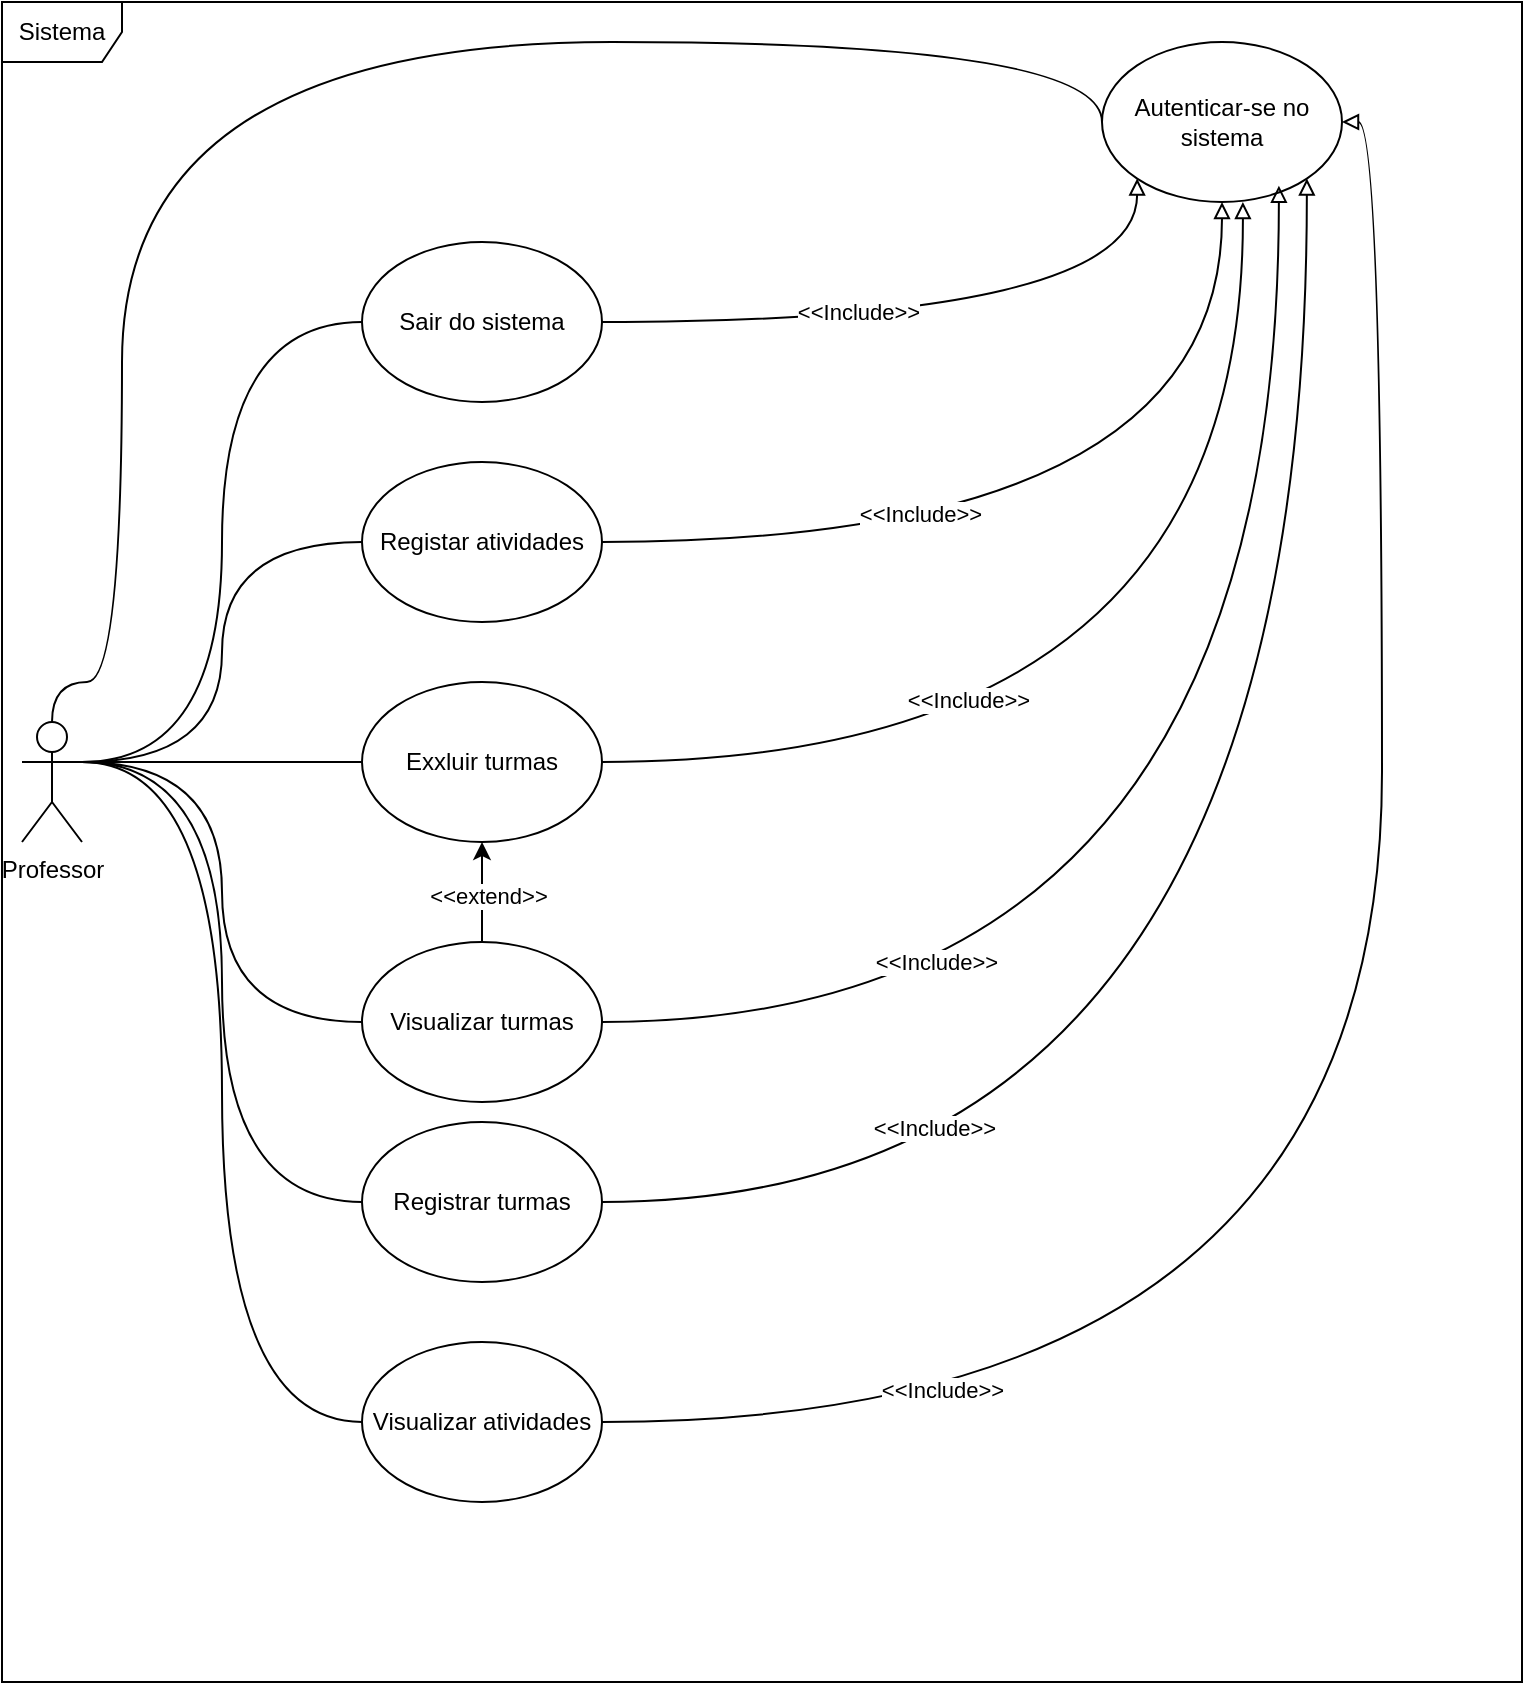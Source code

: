 <mxfile version="24.7.16" pages="2">
  <diagram name="Casos de uso" id="QXIYZVF9Hkq00nd-GABW">
    <mxGraphModel grid="1" page="1" gridSize="10" guides="1" tooltips="1" connect="1" arrows="1" fold="1" pageScale="1" pageWidth="827" pageHeight="1169" math="0" shadow="0">
      <root>
        <mxCell id="0" />
        <mxCell id="1" parent="0" />
        <mxCell id="lX8eEGAsOyRoofIrsTdr-1" value="Sistema" style="shape=umlFrame;whiteSpace=wrap;html=1;pointerEvents=0;" vertex="1" parent="1">
          <mxGeometry x="10" y="130" width="760" height="840" as="geometry" />
        </mxCell>
        <mxCell id="lX8eEGAsOyRoofIrsTdr-10" style="rounded=0;orthogonalLoop=1;jettySize=auto;html=1;exitX=0.5;exitY=0;exitDx=0;exitDy=0;exitPerimeter=0;entryX=0;entryY=0.5;entryDx=0;entryDy=0;endArrow=none;endFill=0;edgeStyle=orthogonalEdgeStyle;curved=1;" edge="1" parent="1" source="lX8eEGAsOyRoofIrsTdr-2" target="lX8eEGAsOyRoofIrsTdr-3">
          <mxGeometry relative="1" as="geometry">
            <mxPoint x="40" y="470" as="sourcePoint" />
            <mxPoint x="550" y="150" as="targetPoint" />
            <Array as="points">
              <mxPoint x="35" y="470" />
              <mxPoint x="70" y="470" />
              <mxPoint x="70" y="150" />
              <mxPoint x="560" y="150" />
            </Array>
          </mxGeometry>
        </mxCell>
        <mxCell id="lX8eEGAsOyRoofIrsTdr-11" style="edgeStyle=orthogonalEdgeStyle;rounded=0;orthogonalLoop=1;jettySize=auto;html=1;exitX=1;exitY=0.333;exitDx=0;exitDy=0;exitPerimeter=0;entryX=0;entryY=0.5;entryDx=0;entryDy=0;endArrow=none;endFill=0;curved=1;" edge="1" parent="1" source="lX8eEGAsOyRoofIrsTdr-2" target="lX8eEGAsOyRoofIrsTdr-4">
          <mxGeometry relative="1" as="geometry" />
        </mxCell>
        <mxCell id="lX8eEGAsOyRoofIrsTdr-12" style="edgeStyle=orthogonalEdgeStyle;rounded=0;orthogonalLoop=1;jettySize=auto;html=1;exitX=1;exitY=0.333;exitDx=0;exitDy=0;exitPerimeter=0;entryX=0;entryY=0.5;entryDx=0;entryDy=0;endArrow=none;endFill=0;curved=1;" edge="1" parent="1" source="lX8eEGAsOyRoofIrsTdr-2" target="lX8eEGAsOyRoofIrsTdr-5">
          <mxGeometry relative="1" as="geometry" />
        </mxCell>
        <mxCell id="lX8eEGAsOyRoofIrsTdr-13" style="edgeStyle=orthogonalEdgeStyle;rounded=0;orthogonalLoop=1;jettySize=auto;html=1;exitX=1;exitY=0.333;exitDx=0;exitDy=0;exitPerimeter=0;entryX=0;entryY=0.5;entryDx=0;entryDy=0;endArrow=none;endFill=0;curved=1;" edge="1" parent="1" source="lX8eEGAsOyRoofIrsTdr-2" target="lX8eEGAsOyRoofIrsTdr-6">
          <mxGeometry relative="1" as="geometry" />
        </mxCell>
        <mxCell id="lX8eEGAsOyRoofIrsTdr-14" style="edgeStyle=orthogonalEdgeStyle;rounded=0;orthogonalLoop=1;jettySize=auto;html=1;exitX=1;exitY=0.333;exitDx=0;exitDy=0;exitPerimeter=0;entryX=0;entryY=0.5;entryDx=0;entryDy=0;endArrow=none;endFill=0;curved=1;" edge="1" parent="1" source="lX8eEGAsOyRoofIrsTdr-2" target="lX8eEGAsOyRoofIrsTdr-7">
          <mxGeometry relative="1" as="geometry" />
        </mxCell>
        <mxCell id="lX8eEGAsOyRoofIrsTdr-15" style="edgeStyle=orthogonalEdgeStyle;rounded=0;orthogonalLoop=1;jettySize=auto;html=1;exitX=1;exitY=0.333;exitDx=0;exitDy=0;exitPerimeter=0;entryX=0;entryY=0.5;entryDx=0;entryDy=0;endArrow=none;endFill=0;curved=1;" edge="1" parent="1" source="lX8eEGAsOyRoofIrsTdr-2" target="lX8eEGAsOyRoofIrsTdr-8">
          <mxGeometry relative="1" as="geometry" />
        </mxCell>
        <mxCell id="lX8eEGAsOyRoofIrsTdr-16" style="edgeStyle=orthogonalEdgeStyle;rounded=0;orthogonalLoop=1;jettySize=auto;html=1;exitX=1;exitY=0.333;exitDx=0;exitDy=0;exitPerimeter=0;entryX=0;entryY=0.5;entryDx=0;entryDy=0;endArrow=none;endFill=0;curved=1;" edge="1" parent="1" source="lX8eEGAsOyRoofIrsTdr-2" target="lX8eEGAsOyRoofIrsTdr-9">
          <mxGeometry relative="1" as="geometry" />
        </mxCell>
        <mxCell id="lX8eEGAsOyRoofIrsTdr-2" value="Professor" style="shape=umlActor;verticalLabelPosition=bottom;verticalAlign=top;html=1;outlineConnect=0;" vertex="1" parent="1">
          <mxGeometry x="20" y="490" width="30" height="60" as="geometry" />
        </mxCell>
        <mxCell id="lX8eEGAsOyRoofIrsTdr-3" value="Autenticar-se no sistema" style="ellipse;whiteSpace=wrap;html=1;" vertex="1" parent="1">
          <mxGeometry x="560" y="150" width="120" height="80" as="geometry" />
        </mxCell>
        <mxCell id="lX8eEGAsOyRoofIrsTdr-17" style="edgeStyle=orthogonalEdgeStyle;rounded=0;orthogonalLoop=1;jettySize=auto;html=1;exitX=1;exitY=0.5;exitDx=0;exitDy=0;entryX=0;entryY=1;entryDx=0;entryDy=0;endArrow=block;endFill=0;curved=1;" edge="1" parent="1" source="lX8eEGAsOyRoofIrsTdr-4" target="lX8eEGAsOyRoofIrsTdr-3">
          <mxGeometry relative="1" as="geometry" />
        </mxCell>
        <mxCell id="lX8eEGAsOyRoofIrsTdr-42" value="&amp;lt;&amp;lt;Include&amp;gt;&amp;gt;" style="edgeLabel;html=1;align=center;verticalAlign=middle;resizable=0;points=[];" connectable="0" vertex="1" parent="lX8eEGAsOyRoofIrsTdr-17">
          <mxGeometry x="-0.246" y="5" relative="1" as="geometry">
            <mxPoint as="offset" />
          </mxGeometry>
        </mxCell>
        <mxCell id="lX8eEGAsOyRoofIrsTdr-4" value="Sair do sistema" style="ellipse;whiteSpace=wrap;html=1;" vertex="1" parent="1">
          <mxGeometry x="190" y="250" width="120" height="80" as="geometry" />
        </mxCell>
        <mxCell id="lX8eEGAsOyRoofIrsTdr-5" value="Registar atividades" style="ellipse;whiteSpace=wrap;html=1;" vertex="1" parent="1">
          <mxGeometry x="190" y="360" width="120" height="80" as="geometry" />
        </mxCell>
        <mxCell id="lX8eEGAsOyRoofIrsTdr-6" value="Exxluir turmas" style="ellipse;whiteSpace=wrap;html=1;" vertex="1" parent="1">
          <mxGeometry x="190" y="470" width="120" height="80" as="geometry" />
        </mxCell>
        <mxCell id="lX8eEGAsOyRoofIrsTdr-48" style="edgeStyle=orthogonalEdgeStyle;rounded=0;orthogonalLoop=1;jettySize=auto;html=1;exitX=0.5;exitY=0;exitDx=0;exitDy=0;entryX=0.5;entryY=1;entryDx=0;entryDy=0;curved=1;" edge="1" parent="1" source="lX8eEGAsOyRoofIrsTdr-7" target="lX8eEGAsOyRoofIrsTdr-6">
          <mxGeometry relative="1" as="geometry" />
        </mxCell>
        <mxCell id="lX8eEGAsOyRoofIrsTdr-49" value="&amp;lt;&amp;lt;extend&amp;gt;&amp;gt;" style="edgeLabel;html=1;align=center;verticalAlign=middle;resizable=0;points=[];" connectable="0" vertex="1" parent="lX8eEGAsOyRoofIrsTdr-48">
          <mxGeometry x="-0.083" y="-3" relative="1" as="geometry">
            <mxPoint as="offset" />
          </mxGeometry>
        </mxCell>
        <mxCell id="lX8eEGAsOyRoofIrsTdr-7" value="Visualizar turmas" style="ellipse;whiteSpace=wrap;html=1;" vertex="1" parent="1">
          <mxGeometry x="190" y="600" width="120" height="80" as="geometry" />
        </mxCell>
        <mxCell id="lX8eEGAsOyRoofIrsTdr-8" value="Registrar turmas" style="ellipse;whiteSpace=wrap;html=1;" vertex="1" parent="1">
          <mxGeometry x="190" y="690" width="120" height="80" as="geometry" />
        </mxCell>
        <mxCell id="lX8eEGAsOyRoofIrsTdr-9" value="Visualizar atividades" style="ellipse;whiteSpace=wrap;html=1;" vertex="1" parent="1">
          <mxGeometry x="190" y="800" width="120" height="80" as="geometry" />
        </mxCell>
        <mxCell id="lX8eEGAsOyRoofIrsTdr-19" style="edgeStyle=orthogonalEdgeStyle;rounded=0;orthogonalLoop=1;jettySize=auto;html=1;exitX=1;exitY=0.5;exitDx=0;exitDy=0;entryX=0.5;entryY=1;entryDx=0;entryDy=0;endArrow=block;endFill=0;curved=1;" edge="1" parent="1" source="lX8eEGAsOyRoofIrsTdr-5" target="lX8eEGAsOyRoofIrsTdr-3">
          <mxGeometry relative="1" as="geometry">
            <mxPoint x="320" y="402" as="sourcePoint" />
            <mxPoint x="588" y="330" as="targetPoint" />
          </mxGeometry>
        </mxCell>
        <mxCell id="lX8eEGAsOyRoofIrsTdr-43" value="&amp;lt;&amp;lt;Include&amp;gt;&amp;gt;" style="edgeLabel;html=1;align=center;verticalAlign=middle;resizable=0;points=[];" connectable="0" vertex="1" parent="lX8eEGAsOyRoofIrsTdr-19">
          <mxGeometry x="-0.337" y="14" relative="1" as="geometry">
            <mxPoint as="offset" />
          </mxGeometry>
        </mxCell>
        <mxCell id="lX8eEGAsOyRoofIrsTdr-34" style="edgeStyle=orthogonalEdgeStyle;rounded=0;orthogonalLoop=1;jettySize=auto;html=1;exitX=1;exitY=0.5;exitDx=0;exitDy=0;entryX=0.337;entryY=0.988;entryDx=0;entryDy=0;endArrow=block;endFill=0;entryPerimeter=0;curved=1;" edge="1" parent="1" source="lX8eEGAsOyRoofIrsTdr-6">
          <mxGeometry relative="1" as="geometry">
            <mxPoint x="340" y="510.96" as="sourcePoint" />
            <mxPoint x="630.44" y="230.0" as="targetPoint" />
          </mxGeometry>
        </mxCell>
        <mxCell id="lX8eEGAsOyRoofIrsTdr-44" value="&amp;lt;&amp;lt;Include&amp;gt;&amp;gt;" style="edgeLabel;html=1;align=center;verticalAlign=middle;resizable=0;points=[];" connectable="0" vertex="1" parent="lX8eEGAsOyRoofIrsTdr-34">
          <mxGeometry x="-0.392" y="31" relative="1" as="geometry">
            <mxPoint as="offset" />
          </mxGeometry>
        </mxCell>
        <mxCell id="lX8eEGAsOyRoofIrsTdr-36" style="edgeStyle=orthogonalEdgeStyle;rounded=0;orthogonalLoop=1;jettySize=auto;html=1;exitX=1;exitY=0.5;exitDx=0;exitDy=0;entryX=0.737;entryY=0.898;entryDx=0;entryDy=0;endArrow=block;endFill=0;entryPerimeter=0;curved=1;" edge="1" parent="1" source="lX8eEGAsOyRoofIrsTdr-7" target="lX8eEGAsOyRoofIrsTdr-3">
          <mxGeometry relative="1" as="geometry">
            <mxPoint x="340" y="632" as="sourcePoint" />
            <mxPoint x="692" y="340" as="targetPoint" />
          </mxGeometry>
        </mxCell>
        <mxCell id="lX8eEGAsOyRoofIrsTdr-45" value="&amp;lt;&amp;lt;Include&amp;gt;&amp;gt;" style="edgeLabel;html=1;align=center;verticalAlign=middle;resizable=0;points=[];" connectable="0" vertex="1" parent="lX8eEGAsOyRoofIrsTdr-36">
          <mxGeometry x="-0.56" y="30" relative="1" as="geometry">
            <mxPoint as="offset" />
          </mxGeometry>
        </mxCell>
        <mxCell id="lX8eEGAsOyRoofIrsTdr-38" style="edgeStyle=orthogonalEdgeStyle;rounded=0;orthogonalLoop=1;jettySize=auto;html=1;exitX=1;exitY=0.5;exitDx=0;exitDy=0;entryX=1;entryY=1;entryDx=0;entryDy=0;endArrow=block;endFill=0;curved=1;" edge="1" parent="1" source="lX8eEGAsOyRoofIrsTdr-8" target="lX8eEGAsOyRoofIrsTdr-3">
          <mxGeometry relative="1" as="geometry">
            <mxPoint x="430" y="769.5" as="sourcePoint" />
            <mxPoint x="767" y="380.5" as="targetPoint" />
          </mxGeometry>
        </mxCell>
        <mxCell id="lX8eEGAsOyRoofIrsTdr-46" value="&amp;lt;&amp;lt;Include&amp;gt;&amp;gt;" style="edgeLabel;html=1;align=center;verticalAlign=middle;resizable=0;points=[];" connectable="0" vertex="1" parent="lX8eEGAsOyRoofIrsTdr-38">
          <mxGeometry x="-0.617" y="37" relative="1" as="geometry">
            <mxPoint as="offset" />
          </mxGeometry>
        </mxCell>
        <mxCell id="lX8eEGAsOyRoofIrsTdr-40" style="edgeStyle=orthogonalEdgeStyle;rounded=0;orthogonalLoop=1;jettySize=auto;html=1;exitX=1;exitY=0.5;exitDx=0;exitDy=0;entryX=1;entryY=0.5;entryDx=0;entryDy=0;endArrow=block;endFill=0;curved=1;" edge="1" parent="1" source="lX8eEGAsOyRoofIrsTdr-9" target="lX8eEGAsOyRoofIrsTdr-3">
          <mxGeometry relative="1" as="geometry">
            <mxPoint x="350.0" y="866.68" as="sourcePoint" />
            <mxPoint x="714.84" y="233.32" as="targetPoint" />
          </mxGeometry>
        </mxCell>
        <mxCell id="lX8eEGAsOyRoofIrsTdr-47" value="&amp;lt;&amp;lt;Include&amp;gt;&amp;gt;" style="edgeLabel;html=1;align=center;verticalAlign=middle;resizable=0;points=[];" connectable="0" vertex="1" parent="lX8eEGAsOyRoofIrsTdr-40">
          <mxGeometry x="-0.68" y="16" relative="1" as="geometry">
            <mxPoint as="offset" />
          </mxGeometry>
        </mxCell>
      </root>
    </mxGraphModel>
  </diagram>
  <diagram id="TjE5rnprDNeCwCwbcVgg" name="Diagrama de entidade">
    <mxGraphModel grid="1" page="1" gridSize="10" guides="1" tooltips="1" connect="1" arrows="1" fold="1" pageScale="1" pageWidth="827" pageHeight="1169" math="0" shadow="0">
      <root>
        <mxCell id="0" />
        <mxCell id="1" parent="0" />
        <mxCell id="8u6lcGxneMCtD3ysOt5i-1" value="Professor" style="shape=table;startSize=30;container=1;collapsible=1;childLayout=tableLayout;fixedRows=1;rowLines=0;fontStyle=1;align=center;resizeLast=1;html=1;" vertex="1" parent="1">
          <mxGeometry y="35" width="180" height="150" as="geometry" />
        </mxCell>
        <mxCell id="8u6lcGxneMCtD3ysOt5i-2" value="" style="shape=tableRow;horizontal=0;startSize=0;swimlaneHead=0;swimlaneBody=0;fillColor=none;collapsible=0;dropTarget=0;points=[[0,0.5],[1,0.5]];portConstraint=eastwest;top=0;left=0;right=0;bottom=1;" vertex="1" parent="8u6lcGxneMCtD3ysOt5i-1">
          <mxGeometry y="30" width="180" height="30" as="geometry" />
        </mxCell>
        <mxCell id="8u6lcGxneMCtD3ysOt5i-3" value="PK" style="shape=partialRectangle;connectable=0;fillColor=none;top=0;left=0;bottom=0;right=0;fontStyle=1;overflow=hidden;whiteSpace=wrap;html=1;" vertex="1" parent="8u6lcGxneMCtD3ysOt5i-2">
          <mxGeometry width="30" height="30" as="geometry">
            <mxRectangle width="30" height="30" as="alternateBounds" />
          </mxGeometry>
        </mxCell>
        <mxCell id="8u6lcGxneMCtD3ysOt5i-4" value="ProfessorId: INT" style="shape=partialRectangle;connectable=0;fillColor=none;top=0;left=0;bottom=0;right=0;align=left;spacingLeft=6;fontStyle=5;overflow=hidden;whiteSpace=wrap;html=1;" vertex="1" parent="8u6lcGxneMCtD3ysOt5i-2">
          <mxGeometry x="30" width="150" height="30" as="geometry">
            <mxRectangle width="150" height="30" as="alternateBounds" />
          </mxGeometry>
        </mxCell>
        <mxCell id="8u6lcGxneMCtD3ysOt5i-5" value="" style="shape=tableRow;horizontal=0;startSize=0;swimlaneHead=0;swimlaneBody=0;fillColor=none;collapsible=0;dropTarget=0;points=[[0,0.5],[1,0.5]];portConstraint=eastwest;top=0;left=0;right=0;bottom=0;" vertex="1" parent="8u6lcGxneMCtD3ysOt5i-1">
          <mxGeometry y="60" width="180" height="30" as="geometry" />
        </mxCell>
        <mxCell id="8u6lcGxneMCtD3ysOt5i-6" value="" style="shape=partialRectangle;connectable=0;fillColor=none;top=0;left=0;bottom=0;right=0;editable=1;overflow=hidden;whiteSpace=wrap;html=1;" vertex="1" parent="8u6lcGxneMCtD3ysOt5i-5">
          <mxGeometry width="30" height="30" as="geometry">
            <mxRectangle width="30" height="30" as="alternateBounds" />
          </mxGeometry>
        </mxCell>
        <mxCell id="8u6lcGxneMCtD3ysOt5i-7" value="nome: VARCHAR(255)" style="shape=partialRectangle;connectable=0;fillColor=none;top=0;left=0;bottom=0;right=0;align=left;spacingLeft=6;overflow=hidden;whiteSpace=wrap;html=1;" vertex="1" parent="8u6lcGxneMCtD3ysOt5i-5">
          <mxGeometry x="30" width="150" height="30" as="geometry">
            <mxRectangle width="150" height="30" as="alternateBounds" />
          </mxGeometry>
        </mxCell>
        <mxCell id="8u6lcGxneMCtD3ysOt5i-8" value="" style="shape=tableRow;horizontal=0;startSize=0;swimlaneHead=0;swimlaneBody=0;fillColor=none;collapsible=0;dropTarget=0;points=[[0,0.5],[1,0.5]];portConstraint=eastwest;top=0;left=0;right=0;bottom=0;" vertex="1" parent="8u6lcGxneMCtD3ysOt5i-1">
          <mxGeometry y="90" width="180" height="30" as="geometry" />
        </mxCell>
        <mxCell id="8u6lcGxneMCtD3ysOt5i-9" value="" style="shape=partialRectangle;connectable=0;fillColor=none;top=0;left=0;bottom=0;right=0;editable=1;overflow=hidden;whiteSpace=wrap;html=1;" vertex="1" parent="8u6lcGxneMCtD3ysOt5i-8">
          <mxGeometry width="30" height="30" as="geometry">
            <mxRectangle width="30" height="30" as="alternateBounds" />
          </mxGeometry>
        </mxCell>
        <mxCell id="8u6lcGxneMCtD3ysOt5i-10" value="email: VARCHAR(255)" style="shape=partialRectangle;connectable=0;fillColor=none;top=0;left=0;bottom=0;right=0;align=left;spacingLeft=6;overflow=hidden;whiteSpace=wrap;html=1;" vertex="1" parent="8u6lcGxneMCtD3ysOt5i-8">
          <mxGeometry x="30" width="150" height="30" as="geometry">
            <mxRectangle width="150" height="30" as="alternateBounds" />
          </mxGeometry>
        </mxCell>
        <mxCell id="8u6lcGxneMCtD3ysOt5i-11" value="" style="shape=tableRow;horizontal=0;startSize=0;swimlaneHead=0;swimlaneBody=0;fillColor=none;collapsible=0;dropTarget=0;points=[[0,0.5],[1,0.5]];portConstraint=eastwest;top=0;left=0;right=0;bottom=0;" vertex="1" parent="8u6lcGxneMCtD3ysOt5i-1">
          <mxGeometry y="120" width="180" height="30" as="geometry" />
        </mxCell>
        <mxCell id="8u6lcGxneMCtD3ysOt5i-12" value="" style="shape=partialRectangle;connectable=0;fillColor=none;top=0;left=0;bottom=0;right=0;editable=1;overflow=hidden;whiteSpace=wrap;html=1;" vertex="1" parent="8u6lcGxneMCtD3ysOt5i-11">
          <mxGeometry width="30" height="30" as="geometry">
            <mxRectangle width="30" height="30" as="alternateBounds" />
          </mxGeometry>
        </mxCell>
        <mxCell id="8u6lcGxneMCtD3ysOt5i-13" value="senha: VARCHAR(255)" style="shape=partialRectangle;connectable=0;fillColor=none;top=0;left=0;bottom=0;right=0;align=left;spacingLeft=6;overflow=hidden;whiteSpace=wrap;html=1;" vertex="1" parent="8u6lcGxneMCtD3ysOt5i-11">
          <mxGeometry x="30" width="150" height="30" as="geometry">
            <mxRectangle width="150" height="30" as="alternateBounds" />
          </mxGeometry>
        </mxCell>
        <mxCell id="8u6lcGxneMCtD3ysOt5i-14" value="Turma" style="shape=table;startSize=30;container=1;collapsible=1;childLayout=tableLayout;fixedRows=1;rowLines=0;fontStyle=1;align=center;resizeLast=1;html=1;whiteSpace=wrap;" vertex="1" parent="1">
          <mxGeometry x="290" y="35" width="220" height="120" as="geometry" />
        </mxCell>
        <mxCell id="8u6lcGxneMCtD3ysOt5i-15" value="" style="shape=tableRow;horizontal=0;startSize=0;swimlaneHead=0;swimlaneBody=0;fillColor=none;collapsible=0;dropTarget=0;points=[[0,0.5],[1,0.5]];portConstraint=eastwest;top=0;left=0;right=0;bottom=0;html=1;" vertex="1" parent="8u6lcGxneMCtD3ysOt5i-14">
          <mxGeometry y="30" width="220" height="30" as="geometry" />
        </mxCell>
        <mxCell id="8u6lcGxneMCtD3ysOt5i-16" value="PK" style="shape=partialRectangle;connectable=0;fillColor=none;top=0;left=0;bottom=0;right=0;fontStyle=1;overflow=hidden;html=1;whiteSpace=wrap;" vertex="1" parent="8u6lcGxneMCtD3ysOt5i-15">
          <mxGeometry width="60" height="30" as="geometry">
            <mxRectangle width="60" height="30" as="alternateBounds" />
          </mxGeometry>
        </mxCell>
        <mxCell id="8u6lcGxneMCtD3ysOt5i-17" value="TurmaId: INT" style="shape=partialRectangle;connectable=0;fillColor=none;top=0;left=0;bottom=0;right=0;align=left;spacingLeft=6;fontStyle=5;overflow=hidden;html=1;whiteSpace=wrap;" vertex="1" parent="8u6lcGxneMCtD3ysOt5i-15">
          <mxGeometry x="60" width="160" height="30" as="geometry">
            <mxRectangle width="160" height="30" as="alternateBounds" />
          </mxGeometry>
        </mxCell>
        <mxCell id="8u6lcGxneMCtD3ysOt5i-18" value="" style="shape=tableRow;horizontal=0;startSize=0;swimlaneHead=0;swimlaneBody=0;fillColor=none;collapsible=0;dropTarget=0;points=[[0,0.5],[1,0.5]];portConstraint=eastwest;top=0;left=0;right=0;bottom=1;html=1;" vertex="1" parent="8u6lcGxneMCtD3ysOt5i-14">
          <mxGeometry y="60" width="220" height="30" as="geometry" />
        </mxCell>
        <mxCell id="8u6lcGxneMCtD3ysOt5i-19" value="FK" style="shape=partialRectangle;connectable=0;fillColor=none;top=0;left=0;bottom=0;right=0;fontStyle=1;overflow=hidden;html=1;whiteSpace=wrap;" vertex="1" parent="8u6lcGxneMCtD3ysOt5i-18">
          <mxGeometry width="60" height="30" as="geometry">
            <mxRectangle width="60" height="30" as="alternateBounds" />
          </mxGeometry>
        </mxCell>
        <mxCell id="8u6lcGxneMCtD3ysOt5i-20" value="ProfessorId: INT" style="shape=partialRectangle;connectable=0;fillColor=none;top=0;left=0;bottom=0;right=0;align=left;spacingLeft=6;fontStyle=5;overflow=hidden;html=1;whiteSpace=wrap;" vertex="1" parent="8u6lcGxneMCtD3ysOt5i-18">
          <mxGeometry x="60" width="160" height="30" as="geometry">
            <mxRectangle width="160" height="30" as="alternateBounds" />
          </mxGeometry>
        </mxCell>
        <mxCell id="8u6lcGxneMCtD3ysOt5i-21" value="" style="shape=tableRow;horizontal=0;startSize=0;swimlaneHead=0;swimlaneBody=0;fillColor=none;collapsible=0;dropTarget=0;points=[[0,0.5],[1,0.5]];portConstraint=eastwest;top=0;left=0;right=0;bottom=0;html=1;" vertex="1" parent="8u6lcGxneMCtD3ysOt5i-14">
          <mxGeometry y="90" width="220" height="30" as="geometry" />
        </mxCell>
        <mxCell id="8u6lcGxneMCtD3ysOt5i-22" value="" style="shape=partialRectangle;connectable=0;fillColor=none;top=0;left=0;bottom=0;right=0;editable=1;overflow=hidden;html=1;whiteSpace=wrap;" vertex="1" parent="8u6lcGxneMCtD3ysOt5i-21">
          <mxGeometry width="60" height="30" as="geometry">
            <mxRectangle width="60" height="30" as="alternateBounds" />
          </mxGeometry>
        </mxCell>
        <mxCell id="8u6lcGxneMCtD3ysOt5i-23" value="nome: VARCHAR(255)" style="shape=partialRectangle;connectable=0;fillColor=none;top=0;left=0;bottom=0;right=0;align=left;spacingLeft=6;overflow=hidden;html=1;whiteSpace=wrap;" vertex="1" parent="8u6lcGxneMCtD3ysOt5i-21">
          <mxGeometry x="60" width="160" height="30" as="geometry">
            <mxRectangle width="160" height="30" as="alternateBounds" />
          </mxGeometry>
        </mxCell>
        <mxCell id="8u6lcGxneMCtD3ysOt5i-27" value="" style="edgeStyle=entityRelationEdgeStyle;fontSize=12;html=1;endArrow=ERoneToMany;rounded=0;exitX=1;exitY=0.5;exitDx=0;exitDy=0;entryX=0;entryY=0.5;entryDx=0;entryDy=0;" edge="1" parent="1" source="8u6lcGxneMCtD3ysOt5i-2" target="8u6lcGxneMCtD3ysOt5i-18">
          <mxGeometry width="100" height="100" relative="1" as="geometry">
            <mxPoint x="360" y="280" as="sourcePoint" />
            <mxPoint x="460" y="180" as="targetPoint" />
          </mxGeometry>
        </mxCell>
        <mxCell id="8u6lcGxneMCtD3ysOt5i-28" value="Atividades" style="shape=table;startSize=30;container=1;collapsible=1;childLayout=tableLayout;fixedRows=1;rowLines=0;fontStyle=1;align=center;resizeLast=1;html=1;whiteSpace=wrap;" vertex="1" parent="1">
          <mxGeometry x="607" y="35" width="220" height="120" as="geometry" />
        </mxCell>
        <mxCell id="8u6lcGxneMCtD3ysOt5i-29" value="" style="shape=tableRow;horizontal=0;startSize=0;swimlaneHead=0;swimlaneBody=0;fillColor=none;collapsible=0;dropTarget=0;points=[[0,0.5],[1,0.5]];portConstraint=eastwest;top=0;left=0;right=0;bottom=0;html=1;" vertex="1" parent="8u6lcGxneMCtD3ysOt5i-28">
          <mxGeometry y="30" width="220" height="30" as="geometry" />
        </mxCell>
        <mxCell id="8u6lcGxneMCtD3ysOt5i-30" value="PK" style="shape=partialRectangle;connectable=0;fillColor=none;top=0;left=0;bottom=0;right=0;fontStyle=1;overflow=hidden;html=1;whiteSpace=wrap;" vertex="1" parent="8u6lcGxneMCtD3ysOt5i-29">
          <mxGeometry width="60" height="30" as="geometry">
            <mxRectangle width="60" height="30" as="alternateBounds" />
          </mxGeometry>
        </mxCell>
        <mxCell id="8u6lcGxneMCtD3ysOt5i-31" value="AtividadeId:INT" style="shape=partialRectangle;connectable=0;fillColor=none;top=0;left=0;bottom=0;right=0;align=left;spacingLeft=6;fontStyle=5;overflow=hidden;html=1;whiteSpace=wrap;" vertex="1" parent="8u6lcGxneMCtD3ysOt5i-29">
          <mxGeometry x="60" width="160" height="30" as="geometry">
            <mxRectangle width="160" height="30" as="alternateBounds" />
          </mxGeometry>
        </mxCell>
        <mxCell id="8u6lcGxneMCtD3ysOt5i-32" value="" style="shape=tableRow;horizontal=0;startSize=0;swimlaneHead=0;swimlaneBody=0;fillColor=none;collapsible=0;dropTarget=0;points=[[0,0.5],[1,0.5]];portConstraint=eastwest;top=0;left=0;right=0;bottom=1;html=1;" vertex="1" parent="8u6lcGxneMCtD3ysOt5i-28">
          <mxGeometry y="60" width="220" height="30" as="geometry" />
        </mxCell>
        <mxCell id="8u6lcGxneMCtD3ysOt5i-33" value="FK" style="shape=partialRectangle;connectable=0;fillColor=none;top=0;left=0;bottom=0;right=0;fontStyle=1;overflow=hidden;html=1;whiteSpace=wrap;" vertex="1" parent="8u6lcGxneMCtD3ysOt5i-32">
          <mxGeometry width="60" height="30" as="geometry">
            <mxRectangle width="60" height="30" as="alternateBounds" />
          </mxGeometry>
        </mxCell>
        <mxCell id="8u6lcGxneMCtD3ysOt5i-34" value="TurmaId: INT" style="shape=partialRectangle;connectable=0;fillColor=none;top=0;left=0;bottom=0;right=0;align=left;spacingLeft=6;fontStyle=5;overflow=hidden;html=1;whiteSpace=wrap;" vertex="1" parent="8u6lcGxneMCtD3ysOt5i-32">
          <mxGeometry x="60" width="160" height="30" as="geometry">
            <mxRectangle width="160" height="30" as="alternateBounds" />
          </mxGeometry>
        </mxCell>
        <mxCell id="8u6lcGxneMCtD3ysOt5i-35" value="" style="shape=tableRow;horizontal=0;startSize=0;swimlaneHead=0;swimlaneBody=0;fillColor=none;collapsible=0;dropTarget=0;points=[[0,0.5],[1,0.5]];portConstraint=eastwest;top=0;left=0;right=0;bottom=0;html=1;" vertex="1" parent="8u6lcGxneMCtD3ysOt5i-28">
          <mxGeometry y="90" width="220" height="30" as="geometry" />
        </mxCell>
        <mxCell id="8u6lcGxneMCtD3ysOt5i-36" value="" style="shape=partialRectangle;connectable=0;fillColor=none;top=0;left=0;bottom=0;right=0;editable=1;overflow=hidden;html=1;whiteSpace=wrap;" vertex="1" parent="8u6lcGxneMCtD3ysOt5i-35">
          <mxGeometry width="60" height="30" as="geometry">
            <mxRectangle width="60" height="30" as="alternateBounds" />
          </mxGeometry>
        </mxCell>
        <mxCell id="8u6lcGxneMCtD3ysOt5i-37" value="descrição: VARCHAR(255)" style="shape=partialRectangle;connectable=0;fillColor=none;top=0;left=0;bottom=0;right=0;align=left;spacingLeft=6;overflow=hidden;html=1;whiteSpace=wrap;" vertex="1" parent="8u6lcGxneMCtD3ysOt5i-35">
          <mxGeometry x="60" width="160" height="30" as="geometry">
            <mxRectangle width="160" height="30" as="alternateBounds" />
          </mxGeometry>
        </mxCell>
        <mxCell id="8u6lcGxneMCtD3ysOt5i-38" value="" style="edgeStyle=entityRelationEdgeStyle;fontSize=12;html=1;endArrow=ERoneToMany;rounded=0;exitX=1;exitY=0.5;exitDx=0;exitDy=0;entryX=0;entryY=0.5;entryDx=0;entryDy=0;" edge="1" parent="1" source="8u6lcGxneMCtD3ysOt5i-15" target="8u6lcGxneMCtD3ysOt5i-32">
          <mxGeometry width="100" height="100" relative="1" as="geometry">
            <mxPoint x="730" y="200" as="sourcePoint" />
            <mxPoint x="880" y="230" as="targetPoint" />
          </mxGeometry>
        </mxCell>
      </root>
    </mxGraphModel>
  </diagram>
</mxfile>

